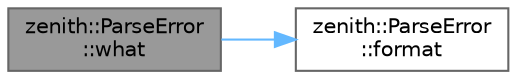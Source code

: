 digraph "zenith::ParseError::what"
{
 // LATEX_PDF_SIZE
  bgcolor="transparent";
  edge [fontname=Helvetica,fontsize=10,labelfontname=Helvetica,labelfontsize=10];
  node [fontname=Helvetica,fontsize=10,shape=box,height=0.2,width=0.4];
  rankdir="LR";
  Node1 [id="Node000001",label="zenith::ParseError\l::what",height=0.2,width=0.4,color="gray40", fillcolor="grey60", style="filled", fontcolor="black",tooltip=" "];
  Node1 -> Node2 [id="edge1_Node000001_Node000002",color="steelblue1",style="solid",tooltip=" "];
  Node2 [id="Node000002",label="zenith::ParseError\l::format",height=0.2,width=0.4,color="grey40", fillcolor="white", style="filled",URL="$classzenith_1_1_parse_error.html#a432ddabc956004a6660137f537d2ba45",tooltip=" "];
}
